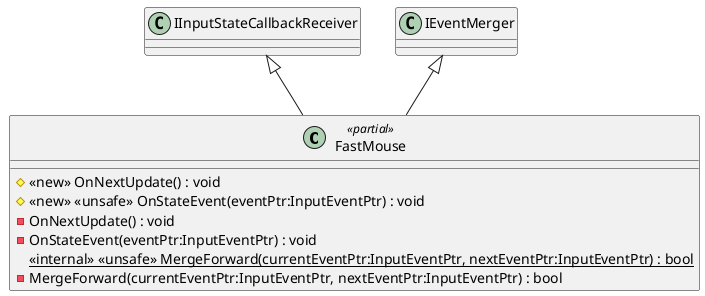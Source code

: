 @startuml
class FastMouse <<partial>> {
    # <<new>> OnNextUpdate() : void
    # <<new>> <<unsafe>> OnStateEvent(eventPtr:InputEventPtr) : void
    - OnNextUpdate() : void
    - OnStateEvent(eventPtr:InputEventPtr) : void
    <<internal>> {static} <<unsafe>> MergeForward(currentEventPtr:InputEventPtr, nextEventPtr:InputEventPtr) : bool
    - MergeForward(currentEventPtr:InputEventPtr, nextEventPtr:InputEventPtr) : bool
}
IInputStateCallbackReceiver <|-- FastMouse
IEventMerger <|-- FastMouse
@enduml
